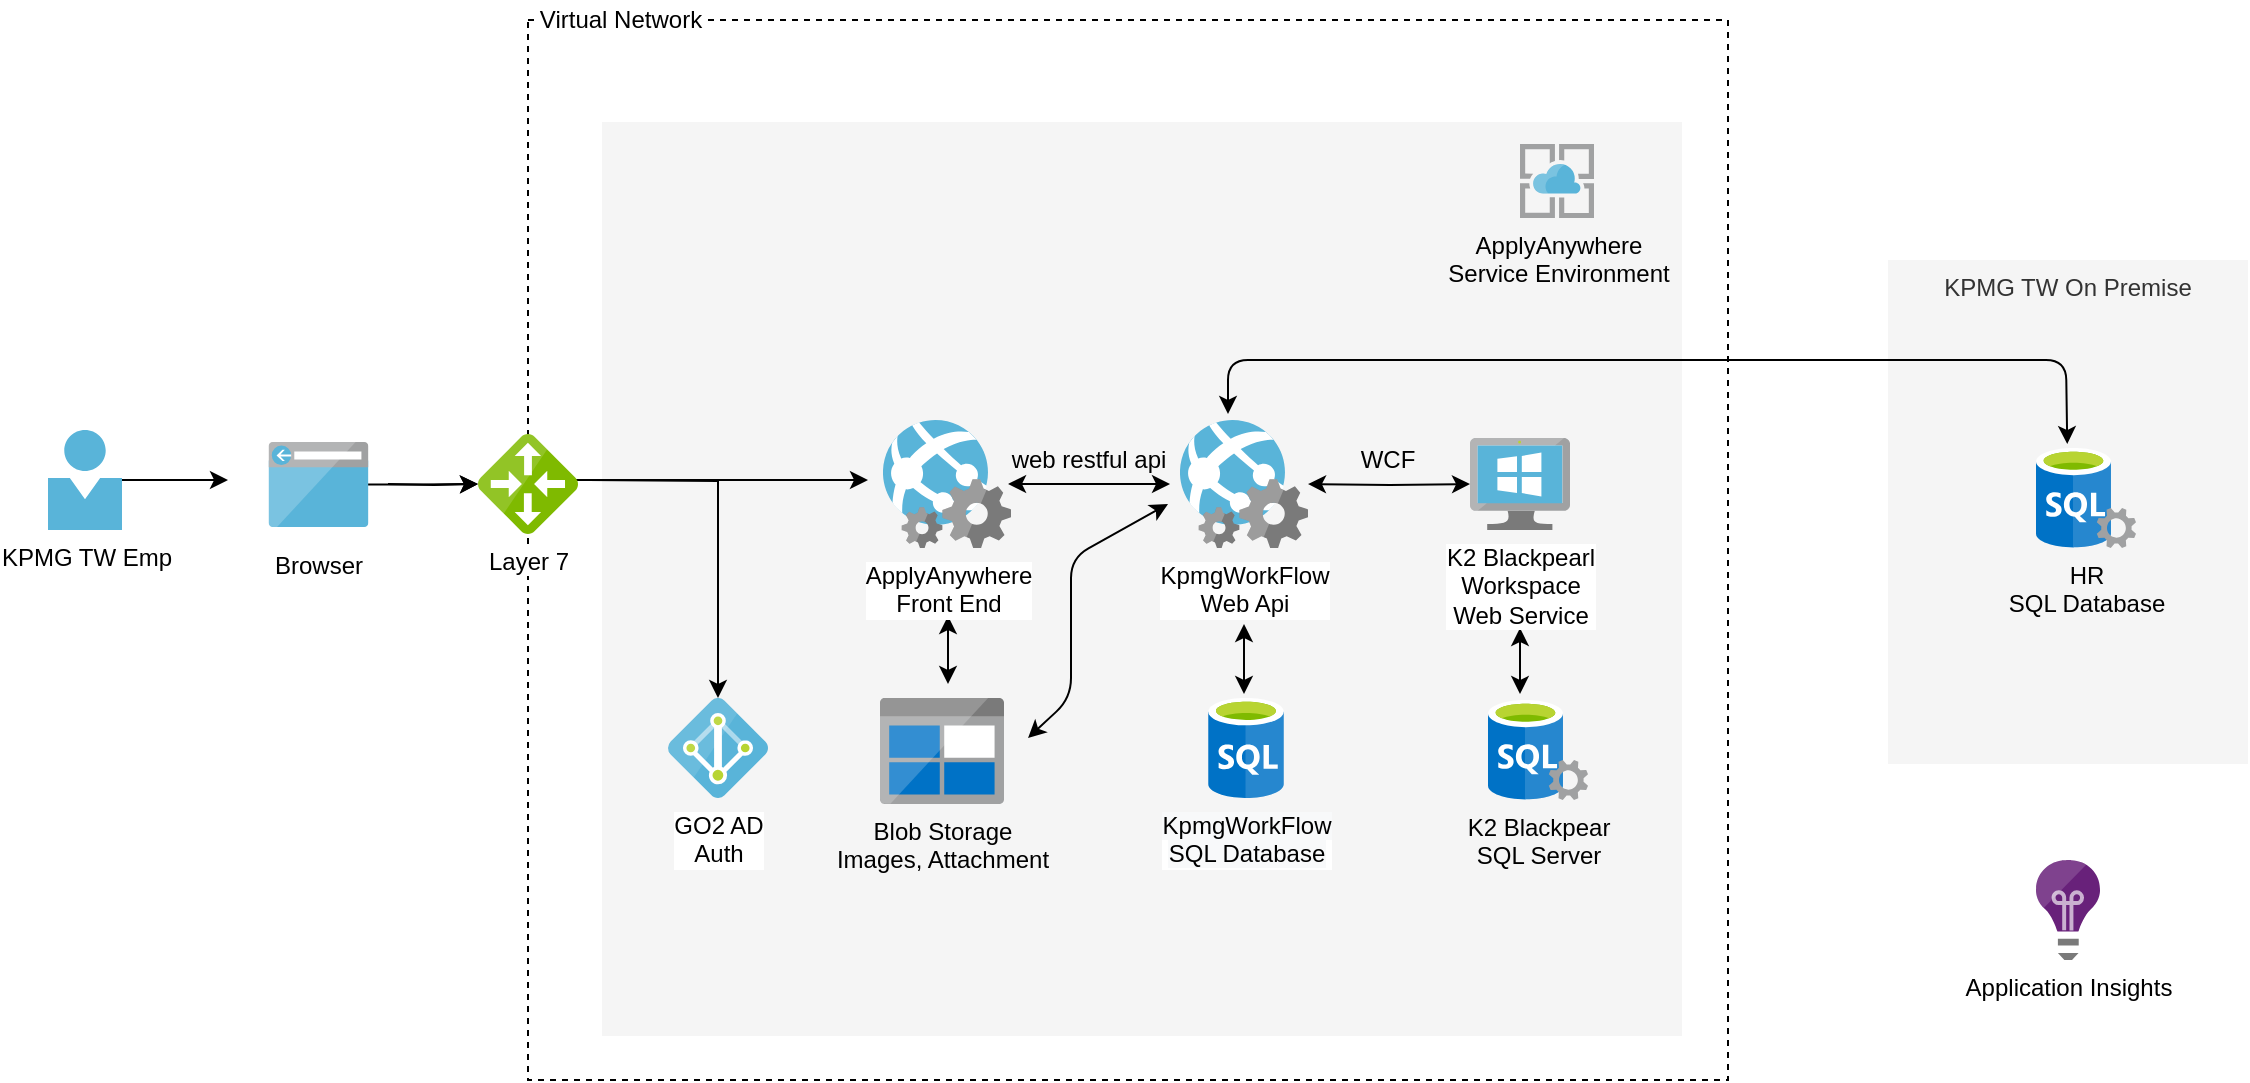 <mxfile version="12.3.1" type="github" pages="4">
  <diagram id="WI9T0HZ2pTsCkuznbFz-" name="ApplyAnywhere PaaS architecture">
    <mxGraphModel dx="1408" dy="748" grid="1" gridSize="10" guides="1" tooltips="1" connect="1" arrows="1" fold="1" page="1" pageScale="1" pageWidth="1169" pageHeight="827" math="0" shadow="0">
      <root>
        <mxCell id="0"/>
        <mxCell id="1" parent="0"/>
        <mxCell id="lvaCASJLjp-fSjR-ahG0-70" value="" style="rounded=0;whiteSpace=wrap;html=1;labelBackgroundColor=#ffffff;fillColor=none;dashed=1;" parent="1" vertex="1">
          <mxGeometry x="290" y="148" width="600" height="530" as="geometry"/>
        </mxCell>
        <mxCell id="AcxdMaKK0mU5kZiv2lnr-4" value="" style="rounded=0;whiteSpace=wrap;html=1;fillColor=#f5f5f5;strokeColor=none;fontColor=#333333;verticalAlign=top;direction=south;" parent="1" vertex="1">
          <mxGeometry x="327" y="199" width="540" height="457" as="geometry"/>
        </mxCell>
        <mxCell id="lvaCASJLjp-fSjR-ahG0-18" value="" style="edgeStyle=orthogonalEdgeStyle;rounded=0;orthogonalLoop=1;jettySize=auto;html=1;entryX=-0.078;entryY=0.5;entryDx=0;entryDy=0;entryPerimeter=0;exitX=0.977;exitY=0.5;exitDx=0;exitDy=0;exitPerimeter=0;startArrow=classic;startFill=1;" parent="1" source="AcxdMaKK0mU5kZiv2lnr-6" target="lvaCASJLjp-fSjR-ahG0-8" edge="1">
          <mxGeometry relative="1" as="geometry">
            <mxPoint x="499.5" y="524" as="targetPoint"/>
          </mxGeometry>
        </mxCell>
        <mxCell id="lvaCASJLjp-fSjR-ahG0-37" value="" style="edgeStyle=orthogonalEdgeStyle;rounded=0;orthogonalLoop=1;jettySize=auto;html=1;startArrow=classic;startFill=1;" parent="1" edge="1">
          <mxGeometry relative="1" as="geometry">
            <mxPoint x="500" y="446" as="sourcePoint"/>
            <mxPoint x="500" y="480" as="targetPoint"/>
          </mxGeometry>
        </mxCell>
        <mxCell id="AcxdMaKK0mU5kZiv2lnr-6" value="ApplyAnywhere&lt;br&gt;Front End" style="aspect=fixed;html=1;perimeter=none;align=center;shadow=0;dashed=0;image;fontSize=12;image=img/lib/mscae/WebApp_WebJobs.svg;labelBackgroundColor=#ffffff;" parent="1" vertex="1">
          <mxGeometry x="467.5" y="348" width="64" height="64" as="geometry"/>
        </mxCell>
        <mxCell id="AcxdMaKK0mU5kZiv2lnr-9" value="Blob Storage&lt;br&gt;Images, Attachment" style="aspect=fixed;html=1;perimeter=none;align=center;shadow=0;dashed=0;image;fontSize=12;image=img/lib/mscae/BlobBlock.svg;labelBackgroundColor=none;direction=east;" parent="1" vertex="1">
          <mxGeometry x="466" y="487" width="62" height="53" as="geometry"/>
        </mxCell>
        <mxCell id="lvaCASJLjp-fSjR-ahG0-72" value="" style="edgeStyle=orthogonalEdgeStyle;rounded=0;orthogonalLoop=1;jettySize=auto;html=1;" parent="1" target="lvaCASJLjp-fSjR-ahG0-71" edge="1">
          <mxGeometry relative="1" as="geometry">
            <mxPoint x="220" y="380" as="sourcePoint"/>
          </mxGeometry>
        </mxCell>
        <mxCell id="lvaCASJLjp-fSjR-ahG0-73" value="" style="edgeStyle=orthogonalEdgeStyle;rounded=0;orthogonalLoop=1;jettySize=auto;html=1;" parent="1" source="AcxdMaKK0mU5kZiv2lnr-12" target="lvaCASJLjp-fSjR-ahG0-71" edge="1">
          <mxGeometry relative="1" as="geometry"/>
        </mxCell>
        <mxCell id="AcxdMaKK0mU5kZiv2lnr-12" value="Browser" style="aspect=fixed;html=1;perimeter=none;align=center;shadow=0;dashed=0;image;fontSize=12;image=img/lib/mscae/Browser.svg;spacingTop=5;" parent="1" vertex="1">
          <mxGeometry x="160.25" y="359" width="50" height="42.5" as="geometry"/>
        </mxCell>
        <mxCell id="lvaCASJLjp-fSjR-ahG0-28" value="" style="edgeStyle=orthogonalEdgeStyle;rounded=0;orthogonalLoop=1;jettySize=auto;html=1;" parent="1" target="lvaCASJLjp-fSjR-ahG0-21" edge="1">
          <mxGeometry relative="1" as="geometry">
            <mxPoint x="320" y="378" as="sourcePoint"/>
            <mxPoint x="380" y="403" as="targetPoint"/>
          </mxGeometry>
        </mxCell>
        <mxCell id="lvaCASJLjp-fSjR-ahG0-34" value="" style="edgeStyle=orthogonalEdgeStyle;rounded=0;orthogonalLoop=1;jettySize=auto;html=1;startArrow=classic;startFill=1;" parent="1" edge="1">
          <mxGeometry relative="1" as="geometry">
            <mxPoint x="786" y="452" as="sourcePoint"/>
            <mxPoint x="786" y="485" as="targetPoint"/>
          </mxGeometry>
        </mxCell>
        <mxCell id="lvaCASJLjp-fSjR-ahG0-5" value="K2 Blackpearl&lt;br&gt;Workspace&lt;br&gt;Web Service" style="aspect=fixed;html=1;points=[];align=center;image;fontSize=12;image=img/lib/mscae/VirtualMachineWindows.svg;labelBackgroundColor=#ffffff;" parent="1" vertex="1">
          <mxGeometry x="761" y="357" width="50" height="46" as="geometry"/>
        </mxCell>
        <mxCell id="lvaCASJLjp-fSjR-ahG0-14" value="" style="edgeStyle=orthogonalEdgeStyle;rounded=0;orthogonalLoop=1;jettySize=auto;html=1;startArrow=classic;startFill=1;" parent="1" target="lvaCASJLjp-fSjR-ahG0-5" edge="1">
          <mxGeometry relative="1" as="geometry">
            <mxPoint x="680" y="380" as="sourcePoint"/>
            <mxPoint x="648" y="524" as="targetPoint"/>
          </mxGeometry>
        </mxCell>
        <mxCell id="lvaCASJLjp-fSjR-ahG0-32" value="" style="edgeStyle=orthogonalEdgeStyle;rounded=0;orthogonalLoop=1;jettySize=auto;html=1;startArrow=classic;startFill=1;" parent="1" edge="1">
          <mxGeometry relative="1" as="geometry">
            <mxPoint x="648" y="450" as="sourcePoint"/>
            <mxPoint x="648" y="485" as="targetPoint"/>
          </mxGeometry>
        </mxCell>
        <mxCell id="lvaCASJLjp-fSjR-ahG0-19" value="K2 Blackpear&lt;br&gt;SQL Server" style="aspect=fixed;html=1;points=[];align=center;image;fontSize=12;image=img/lib/mscae/SQL_Servers.svg;labelBackgroundColor=none;" parent="1" vertex="1">
          <mxGeometry x="770" y="488" width="50" height="50" as="geometry"/>
        </mxCell>
        <mxCell id="lvaCASJLjp-fSjR-ahG0-52" value="" style="edgeStyle=orthogonalEdgeStyle;rounded=0;orthogonalLoop=1;jettySize=auto;html=1;exitX=0.9;exitY=0.46;exitDx=0;exitDy=0;exitPerimeter=0;" parent="1" source="lvaCASJLjp-fSjR-ahG0-71" edge="1">
          <mxGeometry relative="1" as="geometry">
            <mxPoint x="460" y="378" as="targetPoint"/>
          </mxGeometry>
        </mxCell>
        <mxCell id="lvaCASJLjp-fSjR-ahG0-21" value="GO2 AD&lt;br&gt;Auth" style="aspect=fixed;html=1;points=[];align=center;image;fontSize=12;image=img/lib/mscae/Active_Directory.svg;labelBackgroundColor=#ffffff;" parent="1" vertex="1">
          <mxGeometry x="360" y="487" width="50" height="50" as="geometry"/>
        </mxCell>
        <mxCell id="lvaCASJLjp-fSjR-ahG0-45" value="" style="edgeStyle=orthogonalEdgeStyle;rounded=0;orthogonalLoop=1;jettySize=auto;html=1;" parent="1" source="lvaCASJLjp-fSjR-ahG0-22" edge="1">
          <mxGeometry relative="1" as="geometry">
            <mxPoint x="140" y="378" as="targetPoint"/>
          </mxGeometry>
        </mxCell>
        <mxCell id="lvaCASJLjp-fSjR-ahG0-22" value="KPMG TW Emp" style="aspect=fixed;html=1;points=[];align=center;image;fontSize=12;image=img/lib/mscae/Person.svg;labelBackgroundColor=none;" parent="1" vertex="1">
          <mxGeometry x="50" y="353" width="37" height="50" as="geometry"/>
        </mxCell>
        <mxCell id="lvaCASJLjp-fSjR-ahG0-24" value="ApplyAnywhere&lt;br&gt;Service Environment" style="aspect=fixed;html=1;points=[];align=center;image;fontSize=12;image=img/lib/mscae/App_Service.svg;labelBackgroundColor=none;" parent="1" vertex="1">
          <mxGeometry x="786" y="210" width="37" height="37" as="geometry"/>
        </mxCell>
        <mxCell id="lvaCASJLjp-fSjR-ahG0-40" value="KPMG TW On Premise" style="rounded=0;whiteSpace=wrap;html=1;fillColor=#f5f5f5;strokeColor=none;fontColor=#333333;verticalAlign=top;direction=south;" parent="1" vertex="1">
          <mxGeometry x="970" y="268" width="180" height="252" as="geometry"/>
        </mxCell>
        <mxCell id="lvaCASJLjp-fSjR-ahG0-57" value="WCF" style="text;html=1;strokeColor=none;fillColor=none;align=center;verticalAlign=middle;whiteSpace=wrap;rounded=0;labelBackgroundColor=none;" parent="1" vertex="1">
          <mxGeometry x="700" y="358" width="40" height="20" as="geometry"/>
        </mxCell>
        <mxCell id="lvaCASJLjp-fSjR-ahG0-58" value="web restful api" style="text;html=1;strokeColor=none;fillColor=none;align=center;verticalAlign=middle;whiteSpace=wrap;rounded=0;labelBackgroundColor=none;" parent="1" vertex="1">
          <mxGeometry x="525" y="358" width="91" height="20" as="geometry"/>
        </mxCell>
        <mxCell id="lvaCASJLjp-fSjR-ahG0-71" value="Layer 7" style="aspect=fixed;html=1;points=[];align=center;image;fontSize=12;image=img/lib/mscae/Local_Network_Gateways.svg;dashed=1;labelBackgroundColor=#ffffff;fillColor=none;" parent="1" vertex="1">
          <mxGeometry x="265" y="355" width="50" height="50" as="geometry"/>
        </mxCell>
        <mxCell id="lvaCASJLjp-fSjR-ahG0-74" value="Virtual Network" style="text;html=1;strokeColor=none;fillColor=none;align=center;verticalAlign=middle;whiteSpace=wrap;rounded=0;dashed=1;labelBackgroundColor=#ffffff;" parent="1" vertex="1">
          <mxGeometry x="290" y="138" width="93" height="20" as="geometry"/>
        </mxCell>
        <mxCell id="lvaCASJLjp-fSjR-ahG0-85" value="" style="endArrow=classic;html=1;startArrow=classic;startFill=1;" parent="1" edge="1">
          <mxGeometry width="50" height="50" relative="1" as="geometry">
            <mxPoint x="640" y="345" as="sourcePoint"/>
            <mxPoint x="1059.627" y="360" as="targetPoint"/>
            <Array as="points">
              <mxPoint x="640" y="318"/>
              <mxPoint x="1059" y="318"/>
            </Array>
          </mxGeometry>
        </mxCell>
        <mxCell id="lvaCASJLjp-fSjR-ahG0-8" value="KpmgWorkFlow&lt;br&gt;Web Api" style="aspect=fixed;html=1;perimeter=none;align=center;shadow=0;dashed=0;image;fontSize=12;image=img/lib/mscae/WebApp_WebJobs.svg;labelBackgroundColor=#ffffff;" parent="1" vertex="1">
          <mxGeometry x="616" y="348" width="64" height="64" as="geometry"/>
        </mxCell>
        <mxCell id="5PH30aPsPjQZAiX1bgCx-1" value="Application Insights" style="aspect=fixed;html=1;points=[];align=center;image;fontSize=12;image=img/lib/mscae/Application_Insights.svg;dashed=1;labelBackgroundColor=#ffffff;fillColor=none;" parent="1" vertex="1">
          <mxGeometry x="1044" y="568" width="32" height="50" as="geometry"/>
        </mxCell>
        <mxCell id="TPf7LboAGNHlAJCwfOmn-1" value="&lt;span style=&quot;background-color: rgb(248 , 249 , 250)&quot;&gt;KpmgWorkFlow&lt;/span&gt;&lt;br style=&quot;background-color: rgb(248 , 249 , 250)&quot;&gt;&lt;span style=&quot;background-color: rgb(248 , 249 , 250)&quot;&gt;SQL Database&lt;/span&gt;" style="aspect=fixed;html=1;points=[];align=center;image;fontSize=12;image=img/lib/mscae/SQL_Database_generic.svg;dashed=1;labelBackgroundColor=#ffffff;fillColor=none;" parent="1" vertex="1">
          <mxGeometry x="630" y="487" width="38" height="50" as="geometry"/>
        </mxCell>
        <mxCell id="XVqo-O23H8XZ0I0nRxCn-1" value="HR&lt;br&gt;SQL Database" style="aspect=fixed;html=1;points=[];align=center;image;fontSize=12;image=img/lib/mscae/SQL_Servers.svg;labelBackgroundColor=none;" parent="1" vertex="1">
          <mxGeometry x="1044" y="362" width="50" height="50" as="geometry"/>
        </mxCell>
        <mxCell id="Hammuwof6SM0HyA76MLh-3" value="" style="endArrow=classic;html=1;startArrow=classic;startFill=1;" parent="1" edge="1">
          <mxGeometry width="50" height="50" relative="1" as="geometry">
            <mxPoint x="540" y="507" as="sourcePoint"/>
            <mxPoint x="610" y="390" as="targetPoint"/>
            <Array as="points">
              <mxPoint x="561.5" y="487"/>
              <mxPoint x="561.5" y="417"/>
            </Array>
          </mxGeometry>
        </mxCell>
      </root>
    </mxGraphModel>
  </diagram>
  <diagram id="z3WabE-r0AO4JzWB9o1X" name="ApplyAnywhere IaaS architecture">
    <mxGraphModel dx="1821" dy="516" grid="1" gridSize="10" guides="1" tooltips="1" connect="1" arrows="1" fold="1" page="1" pageScale="1" pageWidth="850" pageHeight="1100" math="0" shadow="0">
      <root>
        <mxCell id="3gNSYFEJWq0Y2mECjLJj-0"/>
        <mxCell id="3gNSYFEJWq0Y2mECjLJj-1" parent="3gNSYFEJWq0Y2mECjLJj-0"/>
        <mxCell id="smwpBIK393G-4AdiDOek-0" value="" style="rounded=0;whiteSpace=wrap;html=1;labelBackgroundColor=#ffffff;fillColor=none;dashed=1;" parent="3gNSYFEJWq0Y2mECjLJj-1" vertex="1">
          <mxGeometry x="260" y="150" width="470" height="502" as="geometry"/>
        </mxCell>
        <mxCell id="smwpBIK393G-4AdiDOek-1" value="" style="rounded=0;whiteSpace=wrap;html=1;fillColor=#f5f5f5;strokeColor=none;fontColor=#333333;verticalAlign=top;direction=south;" parent="3gNSYFEJWq0Y2mECjLJj-1" vertex="1">
          <mxGeometry x="290" y="175" width="420" height="457" as="geometry"/>
        </mxCell>
        <mxCell id="smwpBIK393G-4AdiDOek-6" value="" style="edgeStyle=orthogonalEdgeStyle;rounded=0;orthogonalLoop=1;jettySize=auto;html=1;" parent="3gNSYFEJWq0Y2mECjLJj-1" target="smwpBIK393G-4AdiDOek-23" edge="1">
          <mxGeometry relative="1" as="geometry">
            <mxPoint x="190" y="382" as="sourcePoint"/>
          </mxGeometry>
        </mxCell>
        <mxCell id="smwpBIK393G-4AdiDOek-7" value="" style="edgeStyle=orthogonalEdgeStyle;rounded=0;orthogonalLoop=1;jettySize=auto;html=1;" parent="3gNSYFEJWq0Y2mECjLJj-1" source="smwpBIK393G-4AdiDOek-8" target="smwpBIK393G-4AdiDOek-23" edge="1">
          <mxGeometry relative="1" as="geometry"/>
        </mxCell>
        <mxCell id="smwpBIK393G-4AdiDOek-8" value="Browser" style="aspect=fixed;html=1;perimeter=none;align=center;shadow=0;dashed=0;image;fontSize=12;image=img/lib/mscae/Browser.svg;spacingTop=5;" parent="3gNSYFEJWq0Y2mECjLJj-1" vertex="1">
          <mxGeometry x="130.25" y="361" width="50" height="42.5" as="geometry"/>
        </mxCell>
        <mxCell id="smwpBIK393G-4AdiDOek-9" value="" style="edgeStyle=orthogonalEdgeStyle;rounded=0;orthogonalLoop=1;jettySize=auto;html=1;" parent="3gNSYFEJWq0Y2mECjLJj-1" target="smwpBIK393G-4AdiDOek-16" edge="1">
          <mxGeometry relative="1" as="geometry">
            <mxPoint x="290" y="380" as="sourcePoint"/>
            <mxPoint x="350" y="405" as="targetPoint"/>
          </mxGeometry>
        </mxCell>
        <mxCell id="smwpBIK393G-4AdiDOek-11" value="K2 Blackpearl&lt;br&gt;Workspace&lt;br&gt;Web Server" style="aspect=fixed;html=1;points=[];align=center;image;fontSize=12;image=img/lib/mscae/VirtualMachineWindows.svg;labelBackgroundColor=#ffffff;" parent="3gNSYFEJWq0Y2mECjLJj-1" vertex="1">
          <mxGeometry x="490" y="342" width="50" height="46" as="geometry"/>
        </mxCell>
        <mxCell id="smwpBIK393G-4AdiDOek-13" value="" style="edgeStyle=orthogonalEdgeStyle;rounded=0;orthogonalLoop=1;jettySize=auto;html=1;startArrow=none;startFill=0;" parent="3gNSYFEJWq0Y2mECjLJj-1" edge="1">
          <mxGeometry relative="1" as="geometry">
            <mxPoint x="514" y="439" as="sourcePoint"/>
            <mxPoint x="514" y="474" as="targetPoint"/>
          </mxGeometry>
        </mxCell>
        <mxCell id="smwpBIK393G-4AdiDOek-15" value="" style="edgeStyle=orthogonalEdgeStyle;rounded=0;orthogonalLoop=1;jettySize=auto;html=1;" parent="3gNSYFEJWq0Y2mECjLJj-1" edge="1">
          <mxGeometry relative="1" as="geometry">
            <mxPoint x="480" y="380" as="targetPoint"/>
            <mxPoint x="388" y="380" as="sourcePoint"/>
          </mxGeometry>
        </mxCell>
        <mxCell id="smwpBIK393G-4AdiDOek-16" value="Azure AD&lt;br&gt;Auth" style="aspect=fixed;html=1;points=[];align=center;image;fontSize=12;image=img/lib/mscae/Active_Directory.svg;labelBackgroundColor=#ffffff;" parent="3gNSYFEJWq0Y2mECjLJj-1" vertex="1">
          <mxGeometry x="330" y="355" width="50" height="50" as="geometry"/>
        </mxCell>
        <mxCell id="smwpBIK393G-4AdiDOek-17" value="" style="edgeStyle=orthogonalEdgeStyle;rounded=0;orthogonalLoop=1;jettySize=auto;html=1;" parent="3gNSYFEJWq0Y2mECjLJj-1" source="smwpBIK393G-4AdiDOek-18" edge="1">
          <mxGeometry relative="1" as="geometry">
            <mxPoint x="110" y="380" as="targetPoint"/>
          </mxGeometry>
        </mxCell>
        <mxCell id="smwpBIK393G-4AdiDOek-18" value="KPMG TW Emp" style="aspect=fixed;html=1;points=[];align=center;image;fontSize=12;image=img/lib/mscae/Person.svg;labelBackgroundColor=none;" parent="3gNSYFEJWq0Y2mECjLJj-1" vertex="1">
          <mxGeometry x="20" y="355" width="37" height="50" as="geometry"/>
        </mxCell>
        <mxCell id="smwpBIK393G-4AdiDOek-19" value="ApplyAnywhere&lt;br&gt;Service Environment" style="aspect=fixed;html=1;points=[];align=center;image;fontSize=12;image=img/lib/mscae/App_Service.svg;labelBackgroundColor=none;" parent="3gNSYFEJWq0Y2mECjLJj-1" vertex="1">
          <mxGeometry x="610" y="202" width="37" height="37" as="geometry"/>
        </mxCell>
        <mxCell id="smwpBIK393G-4AdiDOek-20" value="KPMG TW On Premise" style="rounded=0;whiteSpace=wrap;html=1;fillColor=#f5f5f5;strokeColor=none;fontColor=#333333;verticalAlign=top;direction=south;" parent="3gNSYFEJWq0Y2mECjLJj-1" vertex="1">
          <mxGeometry x="750" y="252" width="180" height="252" as="geometry"/>
        </mxCell>
        <mxCell id="smwpBIK393G-4AdiDOek-23" value="App Gateway" style="aspect=fixed;html=1;points=[];align=center;image;fontSize=12;image=img/lib/mscae/Local_Network_Gateways.svg;dashed=1;labelBackgroundColor=#ffffff;fillColor=none;" parent="3gNSYFEJWq0Y2mECjLJj-1" vertex="1">
          <mxGeometry x="235" y="357" width="50" height="50" as="geometry"/>
        </mxCell>
        <mxCell id="smwpBIK393G-4AdiDOek-24" value="Virtual Network" style="text;html=1;strokeColor=none;fillColor=none;align=center;verticalAlign=middle;whiteSpace=wrap;rounded=0;dashed=1;labelBackgroundColor=#ffffff;" parent="3gNSYFEJWq0Y2mECjLJj-1" vertex="1">
          <mxGeometry x="260" y="140" width="93" height="20" as="geometry"/>
        </mxCell>
        <mxCell id="smwpBIK393G-4AdiDOek-25" value="" style="endArrow=classic;html=1;exitX=0.5;exitY=-0.047;exitDx=0;exitDy=0;exitPerimeter=0;startArrow=classic;startFill=1;entryX=0.317;entryY=0.5;entryDx=0;entryDy=0;entryPerimeter=0;" parent="3gNSYFEJWq0Y2mECjLJj-1" target="smwpBIK393G-4AdiDOek-20" edge="1">
          <mxGeometry width="50" height="50" relative="1" as="geometry">
            <mxPoint x="515" y="328.992" as="sourcePoint"/>
            <mxPoint x="799" y="329" as="targetPoint"/>
            <Array as="points">
              <mxPoint x="515" y="302"/>
              <mxPoint x="840" y="302"/>
            </Array>
          </mxGeometry>
        </mxCell>
        <mxCell id="smwpBIK393G-4AdiDOek-27" value="Application Insights" style="aspect=fixed;html=1;points=[];align=center;image;fontSize=12;image=img/lib/mscae/Application_Insights.svg;dashed=1;labelBackgroundColor=#ffffff;fillColor=none;" parent="3gNSYFEJWq0Y2mECjLJj-1" vertex="1">
          <mxGeometry x="824" y="552" width="32" height="50" as="geometry"/>
        </mxCell>
        <mxCell id="smwpBIK393G-4AdiDOek-29" value="HR&lt;br&gt;SQL Database" style="aspect=fixed;html=1;points=[];align=center;image;fontSize=12;image=img/lib/mscae/SQL_Servers.svg;labelBackgroundColor=none;" parent="3gNSYFEJWq0Y2mECjLJj-1" vertex="1">
          <mxGeometry x="824" y="346" width="50" height="50" as="geometry"/>
        </mxCell>
        <mxCell id="smwpBIK393G-4AdiDOek-33" value="&lt;span style=&quot;white-space: nowrap ; background-color: rgb(255 , 255 , 255)&quot;&gt;ApplyAnywhere&lt;/span&gt;&lt;br style=&quot;white-space: nowrap&quot;&gt;&lt;span style=&quot;white-space: nowrap ; background-color: rgb(255 , 255 , 255)&quot;&gt;Front End&lt;/span&gt;" style="text;html=1;strokeColor=none;fillColor=none;align=center;verticalAlign=middle;whiteSpace=wrap;rounded=0;dashed=1;labelBackgroundColor=none;" parent="3gNSYFEJWq0Y2mECjLJj-1" vertex="1">
          <mxGeometry x="553" y="368" width="100" height="40" as="geometry"/>
        </mxCell>
        <mxCell id="smwpBIK393G-4AdiDOek-34" value="&lt;span style=&quot;background-color: rgb(248 , 249 , 250)&quot;&gt;K2 Blackpear&lt;/span&gt;&lt;span style=&quot;background-color: rgb(248 , 249 , 250)&quot;&gt;, &lt;br&gt;KpmgWorkFlow&lt;/span&gt;&lt;span style=&quot;background-color: rgb(248 , 249 , 250)&quot;&gt;&lt;br&gt;SQL Database Server&lt;br&gt;&lt;/span&gt;" style="aspect=fixed;html=1;points=[];align=center;image;fontSize=12;image=img/lib/mscae/VirtualMachineWindows.svg;labelBackgroundColor=#ffffff;" parent="3gNSYFEJWq0Y2mECjLJj-1" vertex="1">
          <mxGeometry x="490" y="481" width="50" height="46" as="geometry"/>
        </mxCell>
        <mxCell id="iuaWqtNruoDIMOuyL9Ep-0" value="&lt;span style=&quot;white-space: nowrap ; background-color: rgb(255 , 255 , 255)&quot;&gt;KpmgWorkFlow&lt;/span&gt;&lt;br style=&quot;white-space: nowrap&quot;&gt;&lt;span style=&quot;white-space: nowrap ; background-color: rgb(255 , 255 , 255)&quot;&gt;Web Api&lt;/span&gt;" style="text;html=1;strokeColor=none;fillColor=none;align=center;verticalAlign=middle;whiteSpace=wrap;rounded=0;dashed=1;labelBackgroundColor=none;" parent="3gNSYFEJWq0Y2mECjLJj-1" vertex="1">
          <mxGeometry x="552" y="404" width="100" height="30" as="geometry"/>
        </mxCell>
        <mxCell id="R-euYPqpHjcbSb9_kojw-1" value="Storage Images, Attachment" style="text;html=1;labelBackgroundColor=#ffffff;" parent="3gNSYFEJWq0Y2mECjLJj-1" vertex="1">
          <mxGeometry x="550" y="346" width="160" height="30" as="geometry"/>
        </mxCell>
        <mxCell id="sT4rDz-uUaXsuRV0ZIDF-0" value="SQL Conn&lt;br&gt;(1433 TCP)" style="text;html=1;strokeColor=none;fillColor=none;align=center;verticalAlign=middle;whiteSpace=wrap;rounded=0;" vertex="1" parent="3gNSYFEJWq0Y2mECjLJj-1">
          <mxGeometry x="640" y="280" width="70" height="20" as="geometry"/>
        </mxCell>
        <mxCell id="G0QdnjQPvsq3ugTHv_Vn-1" value="SQL Conn&lt;br&gt;(1433 TCP)" style="text;html=1;strokeColor=none;fillColor=none;align=center;verticalAlign=middle;whiteSpace=wrap;rounded=0;" vertex="1" parent="3gNSYFEJWq0Y2mECjLJj-1">
          <mxGeometry x="523" y="447" width="70" height="20" as="geometry"/>
        </mxCell>
      </root>
    </mxGraphModel>
  </diagram>
  <diagram id="HytrqFQPtinqaR7rAQq8" name="tax.com.tw PaaS architecture">
    <mxGraphModel dx="1408" dy="748" grid="1" gridSize="10" guides="1" tooltips="1" connect="1" arrows="1" fold="1" page="1" pageScale="1" pageWidth="850" pageHeight="1100" math="0" shadow="0">
      <root>
        <mxCell id="L5A2PCmOKvRyw3RFonAS-0"/>
        <mxCell id="L5A2PCmOKvRyw3RFonAS-1" parent="L5A2PCmOKvRyw3RFonAS-0"/>
        <mxCell id="xvHnMex4xPKi_8IZawSf-0" value="" style="rounded=0;whiteSpace=wrap;html=1;labelBackgroundColor=#ffffff;fillColor=none;dashed=1;" parent="L5A2PCmOKvRyw3RFonAS-1" vertex="1">
          <mxGeometry x="310" y="280" width="270" height="430" as="geometry"/>
        </mxCell>
        <mxCell id="xvHnMex4xPKi_8IZawSf-1" value="" style="rounded=0;whiteSpace=wrap;html=1;fillColor=#f5f5f5;strokeColor=none;fontColor=#333333;verticalAlign=top;direction=south;" parent="L5A2PCmOKvRyw3RFonAS-1" vertex="1">
          <mxGeometry x="420" y="302" width="150" height="399" as="geometry"/>
        </mxCell>
        <mxCell id="xvHnMex4xPKi_8IZawSf-4" value="" style="edgeStyle=orthogonalEdgeStyle;rounded=0;orthogonalLoop=1;jettySize=auto;html=1;startArrow=none;startFill=0;" parent="L5A2PCmOKvRyw3RFonAS-1" edge="1">
          <mxGeometry relative="1" as="geometry">
            <mxPoint x="490" y="581" as="targetPoint"/>
            <mxPoint x="490" y="551" as="sourcePoint"/>
          </mxGeometry>
        </mxCell>
        <mxCell id="xvHnMex4xPKi_8IZawSf-6" value="Blob Storage&lt;br&gt;Images" style="aspect=fixed;html=1;perimeter=none;align=center;shadow=0;dashed=0;image;fontSize=12;image=img/lib/mscae/BlobBlock.svg;labelBackgroundColor=none;direction=east;" parent="L5A2PCmOKvRyw3RFonAS-1" vertex="1">
          <mxGeometry x="459.5" y="588" width="62" height="53" as="geometry"/>
        </mxCell>
        <mxCell id="xvHnMex4xPKi_8IZawSf-10" value="" style="edgeStyle=orthogonalEdgeStyle;rounded=0;orthogonalLoop=1;jettySize=auto;html=1;" parent="L5A2PCmOKvRyw3RFonAS-1" source="xvHnMex4xPKi_8IZawSf-11" target="xvHnMex4xPKi_8IZawSf-31" edge="1">
          <mxGeometry relative="1" as="geometry"/>
        </mxCell>
        <mxCell id="xvHnMex4xPKi_8IZawSf-11" value="Browser" style="aspect=fixed;html=1;perimeter=none;align=center;shadow=0;dashed=0;image;fontSize=12;image=img/lib/mscae/Browser.svg;spacingTop=5;" parent="L5A2PCmOKvRyw3RFonAS-1" vertex="1">
          <mxGeometry x="150.25" y="459" width="50" height="42.5" as="geometry"/>
        </mxCell>
        <mxCell id="xvHnMex4xPKi_8IZawSf-25" value="" style="edgeStyle=orthogonalEdgeStyle;rounded=0;orthogonalLoop=1;jettySize=auto;html=1;" parent="L5A2PCmOKvRyw3RFonAS-1" source="xvHnMex4xPKi_8IZawSf-26" edge="1">
          <mxGeometry relative="1" as="geometry">
            <mxPoint x="140" y="480" as="targetPoint"/>
          </mxGeometry>
        </mxCell>
        <mxCell id="xvHnMex4xPKi_8IZawSf-26" value="KPMG TW Customer" style="aspect=fixed;html=1;points=[];align=center;image;fontSize=12;image=img/lib/mscae/Person.svg;labelBackgroundColor=none;" parent="L5A2PCmOKvRyw3RFonAS-1" vertex="1">
          <mxGeometry x="40" y="455" width="37" height="50" as="geometry"/>
        </mxCell>
        <mxCell id="xvHnMex4xPKi_8IZawSf-27" value="tax.com.tw&lt;br&gt;Service Environment" style="aspect=fixed;html=1;points=[];align=center;image;fontSize=12;image=img/lib/mscae/App_Service.svg;labelBackgroundColor=none;" parent="L5A2PCmOKvRyw3RFonAS-1" vertex="1">
          <mxGeometry x="495" y="311" width="37" height="37" as="geometry"/>
        </mxCell>
        <mxCell id="xvHnMex4xPKi_8IZawSf-28" value="KPMG TW On Premise" style="rounded=0;whiteSpace=wrap;html=1;fillColor=#f5f5f5;strokeColor=none;fontColor=#333333;verticalAlign=top;direction=south;" parent="L5A2PCmOKvRyw3RFonAS-1" vertex="1">
          <mxGeometry x="644" y="380" width="246" height="201" as="geometry"/>
        </mxCell>
        <mxCell id="xvHnMex4xPKi_8IZawSf-31" value="App Gateway" style="aspect=fixed;html=1;points=[];align=center;image;fontSize=12;image=img/lib/mscae/Local_Network_Gateways.svg;dashed=1;labelBackgroundColor=#ffffff;fillColor=none;" parent="L5A2PCmOKvRyw3RFonAS-1" vertex="1">
          <mxGeometry x="285" y="455" width="50" height="50" as="geometry"/>
        </mxCell>
        <mxCell id="xvHnMex4xPKi_8IZawSf-32" value="Virtual Network" style="text;html=1;strokeColor=none;fillColor=none;align=center;verticalAlign=middle;whiteSpace=wrap;rounded=0;dashed=1;labelBackgroundColor=#ffffff;" parent="L5A2PCmOKvRyw3RFonAS-1" vertex="1">
          <mxGeometry x="340" y="270" width="93" height="20" as="geometry"/>
        </mxCell>
        <mxCell id="xvHnMex4xPKi_8IZawSf-34" value="" style="endArrow=classic;html=1;startArrow=none;startFill=0;exitX=0.508;exitY=0;exitDx=0;exitDy=0;exitPerimeter=0;" parent="L5A2PCmOKvRyw3RFonAS-1" edge="1">
          <mxGeometry width="50" height="50" relative="1" as="geometry">
            <mxPoint x="489.012" y="448" as="sourcePoint"/>
            <mxPoint x="719" y="458" as="targetPoint"/>
            <Array as="points">
              <mxPoint x="489" y="418"/>
              <mxPoint x="719" y="418"/>
            </Array>
          </mxGeometry>
        </mxCell>
        <mxCell id="xvHnMex4xPKi_8IZawSf-5" value="&lt;a href=&quot;http://tax.com.tw/&quot;&gt;tax.com.tw&lt;/a&gt;&lt;br&gt;App Service" style="aspect=fixed;html=1;perimeter=none;align=center;shadow=0;dashed=0;image;fontSize=12;image=img/lib/mscae/WebApp_WebJobs.svg;labelBackgroundColor=#ffffff;" parent="L5A2PCmOKvRyw3RFonAS-1" vertex="1">
          <mxGeometry x="457.5" y="451" width="64" height="64" as="geometry"/>
        </mxCell>
        <mxCell id="IJudURbBC9qB1mBKnEuI-0" value="Application Insights" style="aspect=fixed;html=1;points=[];align=center;image;fontSize=12;image=img/lib/mscae/Application_Insights.svg;dashed=1;labelBackgroundColor=#ffffff;fillColor=none;" parent="L5A2PCmOKvRyw3RFonAS-1" vertex="1">
          <mxGeometry x="710" y="614.5" width="32" height="50" as="geometry"/>
        </mxCell>
        <mxCell id="xm4GxfO8vK_kHDdCy2FF-0" value="tax.com.tw&lt;br&gt;Database" style="aspect=fixed;html=1;points=[];align=center;image;fontSize=12;image=img/lib/mscae/SQL_Database_generic.svg;dashed=1;labelBackgroundColor=#ffffff;fillColor=none;" vertex="1" parent="L5A2PCmOKvRyw3RFonAS-1">
          <mxGeometry x="818" y="469.5" width="38" height="50" as="geometry"/>
        </mxCell>
        <mxCell id="xm4GxfO8vK_kHDdCy2FF-1" value="tax.com.tw&lt;br&gt;WebApi" style="aspect=fixed;html=1;points=[];align=center;image;fontSize=12;image=img/lib/mscae/VirtualMachineWindows.svg;" vertex="1" parent="L5A2PCmOKvRyw3RFonAS-1">
          <mxGeometry x="690" y="469.5" width="50" height="46" as="geometry"/>
        </mxCell>
        <mxCell id="xm4GxfO8vK_kHDdCy2FF-2" value="SQL Conn&lt;br&gt;(1433 TCP)" style="text;html=1;strokeColor=none;fillColor=none;align=center;verticalAlign=middle;whiteSpace=wrap;rounded=0;" vertex="1" parent="L5A2PCmOKvRyw3RFonAS-1">
          <mxGeometry x="744" y="461.5" width="70" height="20" as="geometry"/>
        </mxCell>
        <mxCell id="xm4GxfO8vK_kHDdCy2FF-3" value="" style="endArrow=classic;html=1;" edge="1" parent="L5A2PCmOKvRyw3RFonAS-1">
          <mxGeometry width="50" height="50" relative="1" as="geometry">
            <mxPoint x="748" y="494.5" as="sourcePoint"/>
            <mxPoint x="803" y="494.5" as="targetPoint"/>
          </mxGeometry>
        </mxCell>
        <mxCell id="99beIvgpStfriN9zHK8h-0" value="Https (443 TCP)" style="text;html=1;strokeColor=none;fillColor=none;align=center;verticalAlign=middle;whiteSpace=wrap;rounded=0;" vertex="1" parent="L5A2PCmOKvRyw3RFonAS-1">
          <mxGeometry x="580" y="401" width="90" height="20" as="geometry"/>
        </mxCell>
        <mxCell id="99beIvgpStfriN9zHK8h-1" value="Https (443 TCP)" style="text;html=1;strokeColor=none;fillColor=none;align=center;verticalAlign=middle;whiteSpace=wrap;rounded=0;" vertex="1" parent="L5A2PCmOKvRyw3RFonAS-1">
          <mxGeometry x="495" y="551" width="90" height="20" as="geometry"/>
        </mxCell>
        <mxCell id="99beIvgpStfriN9zHK8h-2" value="Https (443 TCP)" style="text;html=1;strokeColor=none;fillColor=none;align=center;verticalAlign=middle;whiteSpace=wrap;rounded=0;" vertex="1" parent="L5A2PCmOKvRyw3RFonAS-1">
          <mxGeometry x="350" y="455" width="90" height="20" as="geometry"/>
        </mxCell>
        <mxCell id="tBRmtxT6P3hNh8e7EI2A-0" value="Https (443 TCP)" style="text;html=1;strokeColor=none;fillColor=none;align=center;verticalAlign=middle;whiteSpace=wrap;rounded=0;" vertex="1" parent="L5A2PCmOKvRyw3RFonAS-1">
          <mxGeometry x="200" y="455" width="90" height="20" as="geometry"/>
        </mxCell>
        <mxCell id="c99vIcx-jZys81GccVcW-0" value="" style="endArrow=classic;html=1;fontSize=10;" edge="1" parent="L5A2PCmOKvRyw3RFonAS-1">
          <mxGeometry width="50" height="50" relative="1" as="geometry">
            <mxPoint x="345" y="480" as="sourcePoint"/>
            <mxPoint x="455" y="480" as="targetPoint"/>
          </mxGeometry>
        </mxCell>
      </root>
    </mxGraphModel>
  </diagram>
  <diagram id="0-SjpaF1tThljY5-xZCx" name="tax.com.tw IaaS architecture">
    <mxGraphModel dx="1173" dy="623" grid="1" gridSize="10" guides="1" tooltips="1" connect="1" arrows="1" fold="1" page="1" pageScale="1" pageWidth="850" pageHeight="1100" math="0" shadow="0">
      <root>
        <mxCell id="M5hJ1aHdLiY32-xRy-P1-0"/>
        <mxCell id="M5hJ1aHdLiY32-xRy-P1-1" parent="M5hJ1aHdLiY32-xRy-P1-0"/>
        <mxCell id="M5hJ1aHdLiY32-xRy-P1-2" value="" style="rounded=0;whiteSpace=wrap;html=1;labelBackgroundColor=#ffffff;fillColor=none;dashed=1;" parent="M5hJ1aHdLiY32-xRy-P1-1" vertex="1">
          <mxGeometry x="320" y="250" width="220" height="300" as="geometry"/>
        </mxCell>
        <mxCell id="M5hJ1aHdLiY32-xRy-P1-3" value="" style="rounded=0;whiteSpace=wrap;html=1;fillColor=#f5f5f5;strokeColor=none;fontColor=#333333;verticalAlign=top;direction=south;" parent="M5hJ1aHdLiY32-xRy-P1-1" vertex="1">
          <mxGeometry x="380" y="271" width="150" height="269" as="geometry"/>
        </mxCell>
        <mxCell id="M5hJ1aHdLiY32-xRy-P1-6" value="" style="edgeStyle=orthogonalEdgeStyle;rounded=0;orthogonalLoop=1;jettySize=auto;html=1;" parent="M5hJ1aHdLiY32-xRy-P1-1" source="M5hJ1aHdLiY32-xRy-P1-7" edge="1">
          <mxGeometry relative="1" as="geometry">
            <mxPoint x="290" y="450" as="targetPoint"/>
          </mxGeometry>
        </mxCell>
        <mxCell id="M5hJ1aHdLiY32-xRy-P1-7" value="Browser" style="aspect=fixed;html=1;perimeter=none;align=center;shadow=0;dashed=0;image;fontSize=12;image=img/lib/mscae/Browser.svg;spacingTop=5;" parent="M5hJ1aHdLiY32-xRy-P1-1" vertex="1">
          <mxGeometry x="150.25" y="429" width="50" height="42.5" as="geometry"/>
        </mxCell>
        <mxCell id="M5hJ1aHdLiY32-xRy-P1-8" value="" style="edgeStyle=orthogonalEdgeStyle;rounded=0;orthogonalLoop=1;jettySize=auto;html=1;" parent="M5hJ1aHdLiY32-xRy-P1-1" edge="1">
          <mxGeometry relative="1" as="geometry">
            <mxPoint x="434.5" y="449.5" as="targetPoint"/>
            <mxPoint x="344.5" y="449.5" as="sourcePoint"/>
            <Array as="points">
              <mxPoint x="394.5" y="449.5"/>
              <mxPoint x="394.5" y="449.5"/>
            </Array>
          </mxGeometry>
        </mxCell>
        <mxCell id="M5hJ1aHdLiY32-xRy-P1-9" value="" style="edgeStyle=orthogonalEdgeStyle;rounded=0;orthogonalLoop=1;jettySize=auto;html=1;" parent="M5hJ1aHdLiY32-xRy-P1-1" source="M5hJ1aHdLiY32-xRy-P1-10" edge="1">
          <mxGeometry relative="1" as="geometry">
            <mxPoint x="140" y="450" as="targetPoint"/>
          </mxGeometry>
        </mxCell>
        <mxCell id="M5hJ1aHdLiY32-xRy-P1-10" value="KPMG TW Customer" style="aspect=fixed;html=1;points=[];align=center;image;fontSize=12;image=img/lib/mscae/Person.svg;labelBackgroundColor=none;" parent="M5hJ1aHdLiY32-xRy-P1-1" vertex="1">
          <mxGeometry x="50" y="425" width="37" height="50" as="geometry"/>
        </mxCell>
        <mxCell id="M5hJ1aHdLiY32-xRy-P1-11" value="tax.com.tw&lt;br&gt;Service Environment" style="aspect=fixed;html=1;points=[];align=center;image;fontSize=12;image=img/lib/mscae/App_Service.svg;labelBackgroundColor=none;" parent="M5hJ1aHdLiY32-xRy-P1-1" vertex="1">
          <mxGeometry x="455" y="280" width="37" height="37" as="geometry"/>
        </mxCell>
        <mxCell id="M5hJ1aHdLiY32-xRy-P1-12" value="KPMG TW On Premise" style="rounded=0;whiteSpace=wrap;html=1;fillColor=#f5f5f5;strokeColor=none;fontColor=#333333;verticalAlign=top;direction=south;" parent="M5hJ1aHdLiY32-xRy-P1-1" vertex="1">
          <mxGeometry x="604" y="349" width="236" height="221" as="geometry"/>
        </mxCell>
        <mxCell id="M5hJ1aHdLiY32-xRy-P1-13" value="App Gateway" style="aspect=fixed;html=1;points=[];align=center;image;fontSize=12;image=img/lib/mscae/Local_Network_Gateways.svg;dashed=1;labelBackgroundColor=#ffffff;fillColor=none;" parent="M5hJ1aHdLiY32-xRy-P1-1" vertex="1">
          <mxGeometry x="295" y="425" width="50" height="50" as="geometry"/>
        </mxCell>
        <mxCell id="M5hJ1aHdLiY32-xRy-P1-14" value="Virtual Network" style="text;html=1;strokeColor=none;fillColor=none;align=center;verticalAlign=middle;whiteSpace=wrap;rounded=0;dashed=1;labelBackgroundColor=#ffffff;" parent="M5hJ1aHdLiY32-xRy-P1-1" vertex="1">
          <mxGeometry x="320" y="240" width="93" height="20" as="geometry"/>
        </mxCell>
        <mxCell id="M5hJ1aHdLiY32-xRy-P1-15" value="" style="endArrow=classic;html=1;startArrow=none;startFill=0;" parent="M5hJ1aHdLiY32-xRy-P1-1" edge="1">
          <mxGeometry width="50" height="50" relative="1" as="geometry">
            <mxPoint x="466" y="420" as="sourcePoint"/>
            <mxPoint x="677" y="430" as="targetPoint"/>
            <Array as="points">
              <mxPoint x="466" y="390"/>
              <mxPoint x="677" y="390"/>
            </Array>
          </mxGeometry>
        </mxCell>
        <mxCell id="M5hJ1aHdLiY32-xRy-P1-17" value="tax.com.tw&lt;br&gt;Database" style="aspect=fixed;html=1;points=[];align=center;image;fontSize=12;image=img/lib/mscae/SQL_Database_generic.svg;dashed=1;labelBackgroundColor=#ffffff;fillColor=none;" parent="M5hJ1aHdLiY32-xRy-P1-1" vertex="1">
          <mxGeometry x="780" y="438" width="38" height="50" as="geometry"/>
        </mxCell>
        <mxCell id="M5hJ1aHdLiY32-xRy-P1-18" value="Application Insights" style="aspect=fixed;html=1;points=[];align=center;image;fontSize=12;image=img/lib/mscae/Application_Insights.svg;dashed=1;labelBackgroundColor=#ffffff;fillColor=none;" parent="M5hJ1aHdLiY32-xRy-P1-1" vertex="1">
          <mxGeometry x="670" y="583.5" width="32" height="50" as="geometry"/>
        </mxCell>
        <mxCell id="18gsFY-PkBEMHmHrGAYV-0" value="&lt;a href=&quot;http://tax.com.tw/&quot;&gt;tax.com.tw&lt;/a&gt;&lt;br&gt;WebPage" style="aspect=fixed;html=1;points=[];align=center;image;fontSize=12;image=img/lib/mscae/VirtualMachineWindows.svg;dashed=1;labelBackgroundColor=#ffffff;fillColor=none;" parent="M5hJ1aHdLiY32-xRy-P1-1" vertex="1">
          <mxGeometry x="442" y="425" width="50" height="46" as="geometry"/>
        </mxCell>
        <mxCell id="PpZk5kDV6MQb7WadmUIs-1" value="&lt;font style=&quot;font-size: 11px&quot;&gt;Https (443 TCP)&lt;/font&gt;" style="text;html=1;strokeColor=none;fillColor=none;align=center;verticalAlign=middle;whiteSpace=wrap;rounded=0;fontSize=10;" vertex="1" parent="M5hJ1aHdLiY32-xRy-P1-1">
          <mxGeometry x="343.5" y="430" width="90" height="20" as="geometry"/>
        </mxCell>
        <mxCell id="PpZk5kDV6MQb7WadmUIs-3" value="Https (443 TCP)" style="text;html=1;strokeColor=none;fillColor=none;align=center;verticalAlign=middle;whiteSpace=wrap;rounded=0;" vertex="1" parent="M5hJ1aHdLiY32-xRy-P1-1">
          <mxGeometry x="540" y="370" width="90" height="20" as="geometry"/>
        </mxCell>
        <mxCell id="PpZk5kDV6MQb7WadmUIs-4" value="tax.com.tw&lt;br&gt;WebApi" style="aspect=fixed;html=1;points=[];align=center;image;fontSize=12;image=img/lib/mscae/VirtualMachineWindows.svg;" vertex="1" parent="M5hJ1aHdLiY32-xRy-P1-1">
          <mxGeometry x="652" y="438" width="50" height="46" as="geometry"/>
        </mxCell>
        <mxCell id="PpZk5kDV6MQb7WadmUIs-6" value="SQL Conn&lt;br&gt;(1433 TCP)" style="text;html=1;strokeColor=none;fillColor=none;align=center;verticalAlign=middle;whiteSpace=wrap;rounded=0;" vertex="1" parent="M5hJ1aHdLiY32-xRy-P1-1">
          <mxGeometry x="706" y="430" width="70" height="20" as="geometry"/>
        </mxCell>
        <mxCell id="PpZk5kDV6MQb7WadmUIs-7" value="" style="endArrow=classic;html=1;" edge="1" parent="M5hJ1aHdLiY32-xRy-P1-1">
          <mxGeometry width="50" height="50" relative="1" as="geometry">
            <mxPoint x="710" y="463" as="sourcePoint"/>
            <mxPoint x="765" y="463" as="targetPoint"/>
          </mxGeometry>
        </mxCell>
        <mxCell id="iJaGodAkqjZhHofrVz_t-0" value="Https (443 TCP)" style="text;html=1;strokeColor=none;fillColor=none;align=center;verticalAlign=middle;whiteSpace=wrap;rounded=0;" vertex="1" parent="M5hJ1aHdLiY32-xRy-P1-1">
          <mxGeometry x="200" y="429" width="90" height="20" as="geometry"/>
        </mxCell>
      </root>
    </mxGraphModel>
  </diagram>
</mxfile>
